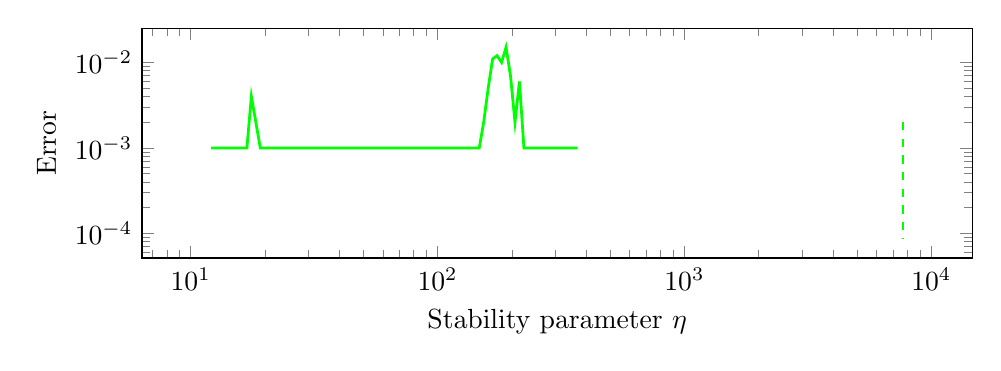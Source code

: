 \begin{tikzpicture}%
\begin{axis}[xmode=log,ymode=log,height=4.5cm,mark options={solid},xlabel={Stability parameter $\eta$},ylabel={Error},width=1\textwidth]%
\addplot[color=green,line width=1pt,solid] coordinates {%
(0.031,0.0)%
(0.033,0.0)%
(0.034,0.0)%
(0.036,0.0)%
(0.037,0.0)%
(0.038,0.0)%
(0.04,0.0)%
(0.042,0.0)%
(0.044,0.0)%
(0.045,0.0)%
(0.047,0.0)%
(0.049,0.0)%
(0.052,0.0)%
(0.054,0.0)%
(0.056,0.0)%
(0.058,0.0)%
(0.061,0.0)%
(0.063,0.0)%
(0.066,0.0)%
(0.069,0.0)%
(0.072,0.0)%
(0.075,0.0)%
(0.078,0.0)%
(0.082,0.0)%
(0.085,0.0)%
(0.089,0.0)%
(0.092,0.0)%
(0.096,0.0)%
(0.1,0.0)%
(0.105,0.0)%
(0.109,0.0)%
(0.114,0.0)%
(0.119,0.0)%
(0.124,0.0)%
(0.129,0.0)%
(0.134,0.0)%
(0.14,0.0)%
(0.146,0.0)%
(0.152,0.0)%
(0.159,0.0)%
(0.165,0.0)%
(0.172,0.0)%
(0.18,0.0)%
(0.188,0.0)%
(0.196,0.0)%
(0.204,0.0)%
(0.212,0.0)%
(0.221,0.0)%
(0.231,0.0)%
(0.241,0.0)%
(0.251,0.0)%
(0.262,0.0)%
(0.273,0.0)%
(0.284,0.0)%
(0.297,0.0)%
(0.309,0.0)%
(0.322,0.0)%
(0.336,0.0)%
(0.35,0.0)%
(0.365,0.0)%
(0.381,0.0)%
(0.397,0.0)%
(0.414,0.0)%
(0.432,0.0)%
(0.45,0.0)%
(0.469,0.0)%
(0.489,0.0)%
(0.51,0.0)%
(0.532,0.0)%
(0.554,0.0)%
(0.578,0.0)%
(0.602,0.0)%
(0.628,0.0)%
(0.655,0.0)%
(0.683,0.0)%
(0.712,0.0)%
(0.742,0.0)%
(0.773,0.0)%
(0.806,0.0)%
(0.841,0.0)%
(0.876,0.0)%
(0.914,0.0)%
(0.953,0.0)%
(0.993,0.0)%
(1.035,0.0)%
(1.079,0.0)%
(1.125,0.0)%
(1.173,0.0)%
(1.223,0.0)%
(1.275,0.0)%
(1.33,0.0)%
(1.386,0.0)%
(1.445,0.0)%
(1.507,0.0)%
(1.571,0.0)%
(1.637,0.0)%
(1.707,0.0)%
(1.78,0.0)%
(1.855,0.0)%
(1.934,0.0)%
(2.017,0.0)%
(2.102,0.0)%
(2.192,0.0)%
(2.285,0.0)%
(2.382,0.0)%
(2.484,0.0)%
(2.59,0.0)%
(2.7,0.0)%
(2.815,0.0)%
(2.934,0.0)%
(3.059,0.0)%
(3.189,0.0)%
(3.325,0.0)%
(3.467,0.0)%
(3.614,0.0)%
(3.768,0.0)%
(3.928,0.0)%
(4.096,0.0)%
(4.27,0.0)%
(4.452,0.0)%
(4.641,0.0)%
(4.838,0.0)%
(5.044,0.0)%
(5.259,0.0)%
(5.483,0.0)%
(5.716,0.0)%
(5.959,0.0)%
(6.213,0.0)%
(6.477,0.0)%
(6.753,0.0)%
(7.04,0.0)%
(7.34,0.0)%
(7.652,0.0)%
(7.978,0.0)%
(8.317,0.0)%
(8.671,0.0)%
(9.04,0.0)%
(9.425,0.0)%
(9.826,0.0)%
(10.244,0.0)%
(10.68,0.0)%
(11.134,0.0)%
(11.608,0.0)%
(12.102,0.001)%
(12.617,0.001)%
(13.154,0.001)%
(13.714,0.001)%
(14.297,0.001)%
(14.906,0.001)%
(15.54,0.001)%
(16.201,0.001)%
(16.891,0.001)%
(17.609,0.004)%
(18.359,0.002)%
(19.14,0.001)%
(19.955,0.001)%
(20.804,0.001)%
(21.689,0.001)%
(22.612,0.001)%
(23.574,0.001)%
(24.577,0.001)%
(25.623,0.001)%
(26.713,0.0)%
(27.85,0.0)%
(29.035,0.0)%
(30.27,0.0)%
(31.559,0.0)%
(32.901,0.0)%
(34.301,0.0)%
(35.761,0.0)%
(37.283,0.0)%
(38.869,0.001)%
(40.523,0.001)%
(42.248,0.001)%
(44.045,0.001)%
(45.92,0.001)%
(47.874,0.001)%
(49.911,0.001)%
(52.035,0.001)%
(54.249,0.001)%
(56.557,0.001)%
(58.964,0.001)%
(61.473,0.001)%
(64.089,0.001)%
(66.816,0.001)%
(69.659,0.001)%
(72.623,0.001)%
(75.714,0.001)%
(78.936,0.001)%
(82.295,0.001)%
(85.796,0.001)%
(89.447,0.001)%
(93.253,0.001)%
(97.222,0.001)%
(101.359,0.001)%
(105.672,0.001)%
(110.168,0.001)%
(114.856,0.001)%
(119.744,0.001)%
(124.839,0.001)%
(130.151,0.001)%
(135.69,0.001)%
(141.464,0.001)%
(147.484,0.001)%
(153.759,0.002)%
(160.302,0.005)%
(167.123,0.011)%
(174.235,0.012)%
(181.649,0.01)%
(189.379,0.015)%
(197.437,0.007)%
(205.839,0.002)%
(214.598,0.006)%
(223.729,0.001)%
(233.25,0.001)%
(243.175,0.001)%
(253.523,0.001)%
(264.311,0.001)%
(275.558,0.001)%
(287.284,0.001)%
(299.508,0.001)%
(312.253,0.001)%
(325.539,0.001)%
(339.392,0.001)%
(353.834,0.001)%
(368.893,0.001)%
(384.589,0.0)%
(400.954,0.0)%
(418.016,0.0)%
(435.805,0.0)%
(454.349,0.0)%
(473.683,0.0)%
(493.84,0.0)%
(514.854,0.0)%
(536.762,0.0)%
(559.6,0.0)%
(583.414,0.0)%
(608.24,0.0)%
(634.122,0.0)%
(661.107,0.0)%
(689.238,0.0)%
(718.566,0.0)%
(749.142,0.0)%
(781.021,0.0)%
(814.256,0.0)%
(848.906,0.0)%
(885.027,0.0)%
(922.688,0.0)%
(961.952,0.0)%
(1002.883,0.0)%
(1045.558,0.0)%
(1090.051,0.0)%
(1136.435,0.0)%
(1184.794,0.0)%
(1235.21,0.0)%
(1287.773,0.0)%
(1342.57,0.0)%
(1399.699,0.0)%
(1459.261,0.0)%
(1521.357,0.0)%
(1586.093,0.0)%
(1653.587,0.0)%
(1723.952,0.0)%
(1797.309,0.0)%
(1873.789,0.0)%
(1953.523,0.0)%
(2036.653,0.0)%
(2123.318,0.0)%
(2213.67,0.0)%
(2307.869,0.0)%
(2406.074,0.0)%
(2508.458,0.0)%
(2615.2,0.0)%
(2726.483,0.0)%
(2842.502,0.0)%
(2963.459,0.0)%
(3089.562,0.0)%
(3221.024,0.0)%
(3358.08,0.0)%
(3500.992,0.0)%
(3649.952,0.0)%
(3805.28,0.0)%
(3967.2,0.0)%
(4136.032,0.0)%
(4312.032,0.0)%
(4495.52,0.0)%
(4686.816,0.0)%
(4886.24,0.0)%
(5094.176,0.0)%
(5310.944,0.0)%
(5536.928,0.0)%
(5772.544,0.0)%
(6018.176,0.0)%
(6274.272,0.0)%
(6541.248,0.0)%
(6819.584,0.0)%
(7109.792,0.0)%
(7412.32,0.0)%
(7727.744,0.0)%
(8056.576,0.0)%
(8399.424,0.0)%
(8756.832,0.0)%
(9129.44,0.0)%
(9517.92,0.0)%
(9922.944,0.0)%
(10345.184,0.0)%
(10785.408,0.0)%
(11244.352,0.0)%
(11722.848,0.0)%
(12221.664,0.0)%
(12741.728,0.0)%
(13283.936,0.0)%
(13849.216,0.0)%
(14438.528,0.0)%
(15052.928,0.0)%
(15693.472,0.0)%
(16361.248,0.0)%
(17057.472,0.0)%
(17783.328,0.0)%
(18540.032,0.0)%
(19328.96,0.0)%
(20151.456,0.0)%
(21008.96,0.0)%
(21902.944,0.0)%
(22834.976,0.0)%
(23806.656,0.0)%
(24819.712,0.0)%
(25875.84,0.0)%
(26976.928,0.0)%
(28124.864,0.0)%
(29321.664,0.0)%
(30569.376,0.0)%
(31870.176,0.0)%
(33226.24,0.0)%
(34640.32,0.0)%
(36114.24,0.0)%
(37650.88,0.0)%
(39253.12,0.0)%
(40923.52,0.0)%
(42664.96,0.0)%
(44480.32,0.0)%
(46373.12,0.0)%
(48346.56,0.0)%
(50403.84,0.0)%
(52548.48,0.0)%
(54784.64,0.0)%
(57115.84,0.0)%
(59546.24,0.0)%
(62080.0,0.0)%
(64721.92,0.0)%
(67475.84,0.0)%
(70347.2,0.0)%
(73340.48,0.0)%
(76461.44,0.0)%
(79715.2,0.0)%
(83107.2,0.0)%
(86643.52,0.0)%
(90330.56,0.0)%
(94174.4,0.0)%
(98181.76,0.0)%
(102359.68,0.0)%
(106715.2,0.0)%
(111256.32,0.0)%
(115990.4,0.0)%
(120926.08,0.0)%
(126072.0,0.0)%
(131436.8,0.0)%
(137029.76,0.0)%
(142860.48,0.0)%
(148939.84,0.0)%
(155277.44,0.0)%
(161884.8,0.0)%
(168773.44,0.0)%
(175955.2,0.0)%
(183442.56,0.0)%
(191248.64,0.0)%
(199386.88,0.0)%
(207871.36,0.0)%
(216716.8,0.0)%
(225938.56,0.0)%
(235552.96,0.0)%
(245576.32,0.0)%
(256026.24,0.0)%
(266920.64,0.0)%
(278279.04,0.0)%
(290120.32,0.0)%
(302465.92,0.0)%
(315336.64,0.0)%
(328755.2,0.0)%
(342745.6,0.0)%
(357328.0,0.0)%
(372534.4,0.0)%
(388387.2,0.0)%
(404912.0,0.0)%
(422144.0,0.0)%
(440105.6,0.0)%
(458835.2,0.0)%
(478358.4,0.0)%
(498713.6,0.0)%
(519936.0,0.0)%
(542060.8,0.0)%
(565126.4,0.0)%
(589174.4,0.0)%
(614246.4,0.0)%
(640384.0,0.0)%
(667635.2,0.0)%
(696044.8,0.0)%
(725660.8,0.0)%
(756540.8,0.0)%
(788732.8,0.0)%
(822297.6,0.0)%
(857286.4,0.0)%
(893766.4,0.0)%
(931798.4,0.0)%
(971449.6,0.0)%
(1012787.2,0.0)%
(1055884.8,0.0)%
(1100816.0,0.0)%
(1147657.6,0.0)%
(1196492.8,0.0)%
(1247408.0,0.0)%
(1300486.4,0.0)%
(1355827.2,0.0)%
(1413520.0,0.0)%
(1473670.4,0.0)%
(1536377.6,0.0)%
(1601756.8,0.0)%
(1669913.6,0.0)%
(1740972.8,0.0)%
(1815056.0,0.0)%
(1892291.2,0.0)%
(1972812.8,0.0)%
(2056761.6,0.0)%
(2144284.8,0.0)%
(2235529.6,0.0)%
(2330656.0,0.0)%
(2429830.4,0.0)%
(2533228.8,0.0)%
(2641024.0,0.0)%
(2753404.8,0.0)%
(2870569.6,0.0)%
(2992720.0,0.0)%
(3120067.2,0.0)%
(3252832.0,0.0)%
(3391264.0,0.0)%
(3535552.0,0.0)%
(3686016.0,0.0)%
(3842848.0,0.0)%
(4006368.0,0.0)%
(4176864.0,0.0)%
(4354592.0,0.0)%
(4539904.0,0.0)%
(4733088.0,0.0)%
(4934496.0,0.0)%
(5144448.0,0.0)%
(5363360.0,0.0)%
(5591584.0,0.0)%
(5829536.0,0.0)%
(6077600.0,0.0)%
(6336224.0,0.0)%
(6605856.0,0.0)%
(6886944.0,0.0)%
(7180000.0,0.0)%
(7485536.0,0.0)%
(7804064.0,0.0)%
(8136128.0,0.0)%
(8482336.0,0.0)%
(8843296.0,0.0)%
(9219584.0,0.0)%
(9611904.0,0.0)%
(10020928.0,0.0)%
(10447360.0,0.0)%
(10891904.0,0.0)%
(11355392.0,0.0)%
(11838592.0,0.0)%
(12342368.0,0.0)%
(12867552.0,0.0)%
(13415104.0,0.0)%
(13985952.0,0.0)%
(14581088.0,0.0)%
(15201568.0,0.0)%
(15848416.0,0.0)%
(16522816.0,0.0)%
(17225888.0,0.0)%
(17958912.0,0.0)%
(18723104.0,0.0)%
(19519840.0,0.0)%
(20350432.0,0.0)%
(21216416.0,0.0)%
(22119232.0,0.0)%
(23060448.0,0.0)%
(24041728.0,0.0)%
(25064768.0,0.0)%
(26131360.0,0.0)%
(27243328.0,0.0)%
(28402592.0,0.0)%
(29611200.0,0.0)%
(30871232.0,0.0)%
(32184960.0,0.0)%
(33554560.0,0.0)%
};%
%
%
\addplot[color=green,line width=1pt,dashed] coordinates {%
(7680.0,0.002)%
(7680.0,0.002)%
(7680.0,0.002)%
(7680.0,0.002)%
(7680.0,0.002)%
(7680.0,0.002)%
(7680.0,0.002)%
(7680.0,0.002)%
(7680.0,0.002)%
(7680.0,0.002)%
(7680.0,0.002)%
(7680.0,0.002)%
(7680.0,0.002)%
(7680.0,0.002)%
(7680.0,0.002)%
(7680.0,0.002)%
(7680.0,0.002)%
(7680.0,0.002)%
(7680.0,0.002)%
(7680.0,0.002)%
(7680.0,0.002)%
(7680.0,0.002)%
(7680.0,0.002)%
(7680.0,0.002)%
(7680.0,0.002)%
(7680.0,0.002)%
(7680.0,0.002)%
(7680.0,0.002)%
(7680.0,0.002)%
(7680.0,0.002)%
(7680.0,0.002)%
(7680.0,0.002)%
(7680.0,0.002)%
(7680.0,0.002)%
(7680.0,0.002)%
(7680.0,0.002)%
(7680.0,0.002)%
(7680.0,0.002)%
(7680.0,0.002)%
(7680.0,0.002)%
(7680.0,0.002)%
(7680.0,0.002)%
(7680.0,0.002)%
(7680.0,0.002)%
(7680.0,0.002)%
(7680.0,0.002)%
(7680.0,0.002)%
(7680.0,0.002)%
(7680.0,0.002)%
(7680.0,0.002)%
(7680.0,0.002)%
(7680.0,0.002)%
(7680.0,0.002)%
(7680.0,0.002)%
(7680.0,0.002)%
(7680.0,0.002)%
(7680.0,0.002)%
(7680.0,0.002)%
(7680.0,0.002)%
(7680.0,0.002)%
(7680.0,0.002)%
(7680.0,0.002)%
(7680.0,0.002)%
(7680.0,0.002)%
(7680.0,0.002)%
(7680.0,0.002)%
(7680.0,0.002)%
(7680.0,0.002)%
(7680.0,0.002)%
(7680.0,0.002)%
(7680.0,0.002)%
(7680.0,0.002)%
(7680.0,0.002)%
(7680.0,0.002)%
(7680.0,0.002)%
(7680.0,0.002)%
(7680.0,0.002)%
(7680.0,0.002)%
(7680.0,0.002)%
(7680.0,0.002)%
(7680.0,0.002)%
(7680.0,0.002)%
(7680.0,0.002)%
(7680.0,0.002)%
(7680.0,0.002)%
(7680.0,0.002)%
(7680.0,0.002)%
(7680.0,0.002)%
(7680.0,0.002)%
(7680.0,0.002)%
(7680.0,0.002)%
(7680.0,0.002)%
(7680.0,0.002)%
(7680.0,0.002)%
(7680.0,0.002)%
(7680.0,0.002)%
(7680.0,0.002)%
(7680.0,0.002)%
(7680.0,0.002)%
(7680.0,0.002)%
(7680.0,0.002)%
(7680.0,0.002)%
(7680.0,0.002)%
(7680.0,0.002)%
(7680.0,0.002)%
(7680.0,0.002)%
(7680.0,0.002)%
(7680.0,0.002)%
(7680.0,0.002)%
(7680.0,0.002)%
(7680.0,0.002)%
(7680.0,0.002)%
(7680.0,0.002)%
(7680.0,0.002)%
(7680.0,0.002)%
(7680.0,0.002)%
(7680.0,0.002)%
(7680.0,0.002)%
(7680.0,0.002)%
(7680.0,0.002)%
(7680.0,0.002)%
(7680.0,0.002)%
(7680.0,0.002)%
(7680.0,0.002)%
(7680.0,0.002)%
(7680.0,0.002)%
(7680.0,0.002)%
(7680.0,0.002)%
(7680.0,0.002)%
(7680.0,0.002)%
(7680.0,0.002)%
(7680.0,0.002)%
(7680.0,0.002)%
(7680.0,0.002)%
(7680.0,0.002)%
(7680.0,0.002)%
(7680.0,0.002)%
(7680.0,0.002)%
(7680.0,0.002)%
(7680.0,0.002)%
(7680.0,0.002)%
(7680.0,0.002)%
(7680.0,0.002)%
(7680.0,0.002)%
(7680.0,0.002)%
(7680.0,0.002)%
(7680.0,0.002)%
(7680.0,0.002)%
(7680.0,0.002)%
(7680.0,0.002)%
(7680.0,0.002)%
(7680.0,0.002)%
(7680.0,0.002)%
(7680.0,0.002)%
(7680.0,0.002)%
(7680.0,0.002)%
(7680.0,0.002)%
(7680.0,0.002)%
(7680.0,0.002)%
(7680.0,0.001)%
(7680.0,0.001)%
(7680.0,0.001)%
(7680.0,0.001)%
(7680.0,0.001)%
(7680.0,0.001)%
(7680.0,0.001)%
(7680.0,0.001)%
(7680.0,0.001)%
(7680.0,0.001)%
(7680.0,0.001)%
(7680.0,0.001)%
(7680.0,0.001)%
(7680.0,0.001)%
(7680.0,0.001)%
(7680.0,0.001)%
(7680.0,0.001)%
(7680.0,0.001)%
(7680.0,0.001)%
(7680.0,0.001)%
(7680.0,0.001)%
(7680.0,0.001)%
(7680.0,0.001)%
(7680.0,0.001)%
(7680.0,0.001)%
(7680.0,0.001)%
(7680.0,0.001)%
(7680.0,0.001)%
(7680.0,0.001)%
(7680.0,0.001)%
(7680.0,0.001)%
(7680.0,0.001)%
(7680.0,0.001)%
(7680.0,0.001)%
(7680.0,0.001)%
(7680.0,0.001)%
(7680.0,0.001)%
(7680.0,0.001)%
(7680.0,0.001)%
(7680.0,0.001)%
(7680.0,0.001)%
(7680.0,0.001)%
(7680.0,0.001)%
(7680.0,0.001)%
(7680.0,0.001)%
(7680.0,0.001)%
(7680.0,0.001)%
(7680.0,0.001)%
(7680.0,0.001)%
(7680.0,0.001)%
(7680.0,0.001)%
(7680.0,0.001)%
(7680.0,0.001)%
(7680.0,0.001)%
(7680.0,0.001)%
(7680.0,0.001)%
(7680.0,0.001)%
(7680.0,0.001)%
(7680.0,0.001)%
(7680.0,0.001)%
(7680.0,0.001)%
(7680.0,0.001)%
(7680.0,0.001)%
(7680.0,0.001)%
(7680.0,0.001)%
(7680.0,0.001)%
(7680.0,0.001)%
(7680.0,0.001)%
(7680.0,0.001)%
(7680.0,0.001)%
(7680.0,0.001)%
(7680.0,0.001)%
(7680.0,0.001)%
(7680.0,0.001)%
(7680.0,0.001)%
(7680.0,0.001)%
(7680.0,0.001)%
(7680.0,0.001)%
(7680.0,0.001)%
(7680.0,0.001)%
(7680.0,0.001)%
(7680.0,0.001)%
(7680.0,0.001)%
(7680.0,0.001)%
(7680.0,0.001)%
(7680.0,0.001)%
(7680.0,0.001)%
(7680.0,0.001)%
(7680.0,0.001)%
(7680.0,0.001)%
(7680.0,0.001)%
(7680.0,0.001)%
(7680.0,0.001)%
(7680.0,0.001)%
(7680.0,0.001)%
(7680.0,0.001)%
(7680.0,0.001)%
(7680.0,0.001)%
(7680.0,0.001)%
(7680.0,0.001)%
(7680.0,0.001)%
(7680.0,0.001)%
(7680.0,0.001)%
(7680.0,0.001)%
(7680.0,0.001)%
(7680.0,0.001)%
(7680.0,0.001)%
(7680.0,0.001)%
(7680.0,0.001)%
(7680.0,0.001)%
(7680.0,0.001)%
(7680.0,0.001)%
(7680.0,0.001)%
(7680.0,0.001)%
(7680.0,0.001)%
(7680.0,0.001)%
(7680.0,0.001)%
(7680.0,0.001)%
(7680.0,0.001)%
(7680.0,0.001)%
(7680.0,0.001)%
(7680.0,0.001)%
(7680.0,0.001)%
(7680.0,0.001)%
(7680.0,0.001)%
(7680.0,0.001)%
(7680.0,0.001)%
(7680.0,0.001)%
(7680.0,0.001)%
(7680.0,0.001)%
(7680.0,0.001)%
(7680.0,0.001)%
(7680.0,0.001)%
(7680.0,0.001)%
(7680.0,0.001)%
(7680.0,0.001)%
(7680.0,0.001)%
(7680.0,0.001)%
(7680.0,0.001)%
(7680.0,0.001)%
(7680.0,0.001)%
(7680.0,0.001)%
(7680.0,0.001)%
(7680.0,0.001)%
(7680.0,0.001)%
(7680.0,0.001)%
(7680.0,0.001)%
(7680.0,0.001)%
(7680.0,0.001)%
(7680.0,0.001)%
(7680.0,0.001)%
(7680.0,0.001)%
(7680.0,0.001)%
(7680.0,0.001)%
(7680.0,0.001)%
(7680.0,0.001)%
(7680.0,0.001)%
(7680.0,0.001)%
(7680.0,0.001)%
(7680.0,0.001)%
(7680.0,0.001)%
(7680.0,0.001)%
(7680.0,0.001)%
(7680.0,0.001)%
(7680.0,0.001)%
(7680.0,0.001)%
(7680.0,0.001)%
(7680.0,0.001)%
(7680.0,0.001)%
(7680.0,0.001)%
(7680.0,0.001)%
(7680.0,0.001)%
(7680.0,0.001)%
(7680.0,0.001)%
(7680.0,0.001)%
(7680.0,0.001)%
(7680.0,0.001)%
(7680.0,0.001)%
(7680.0,0.001)%
(7680.0,0.001)%
(7680.0,0.001)%
(7680.0,0.001)%
(7680.0,0.001)%
(7680.0,0.001)%
(7680.0,0.001)%
(7680.0,0.001)%
(7680.0,0.001)%
(7680.0,0.001)%
(7680.0,0.001)%
(7680.0,0.001)%
(7680.0,0.001)%
(7680.0,0.001)%
(7680.0,0.001)%
(7680.0,0.001)%
(7680.0,0.001)%
(7680.0,0.001)%
(7680.0,0.001)%
(7680.0,0.001)%
(7680.0,0.001)%
(7680.0,0.001)%
(7680.0,0.001)%
(7680.0,0.001)%
(7680.0,0.001)%
(7680.0,0.001)%
(7680.0,0.001)%
(7680.0,0.001)%
(7680.0,0.001)%
(7680.0,0.001)%
(7680.0,0.001)%
(7680.0,0.001)%
(7680.0,0.001)%
(7680.0,0.001)%
(7680.0,0.001)%
(7680.0,0.001)%
(7680.0,0.001)%
(7680.0,0.001)%
(7680.0,0.001)%
(7680.0,0.001)%
(7680.0,0.001)%
(7680.0,0.001)%
(7680.0,0.001)%
(7680.0,0.001)%
(7680.0,0.001)%
(7680.0,0.001)%
(7680.0,0.001)%
(7680.0,0.001)%
(7680.0,0.001)%
(7680.0,0.001)%
(7680.0,0.001)%
(7680.0,0.001)%
(7680.0,0.001)%
(7680.0,0.001)%
(7680.0,0.001)%
(7680.0,0.001)%
(7680.0,0.001)%
(7680.0,0.001)%
(7680.0,0.001)%
(7680.0,0.001)%
(7680.0,0.001)%
(7680.0,0.001)%
(7680.0,0.001)%
(7680.0,0.0)%
(7680.0,0.0)%
(7680.0,0.0)%
(7680.0,0.0)%
(7680.0,0.0)%
(7680.0,0.0)%
(7680.0,0.0)%
(7680.0,0.0)%
(7680.0,0.0)%
(7680.0,0.0)%
(7680.0,0.0)%
(7680.0,0.0)%
(7680.0,0.0)%
(7680.0,0.0)%
(7680.0,0.0)%
(7680.0,0.0)%
(7680.0,0.0)%
(7680.0,0.0)%
(7680.0,0.0)%
(7680.0,0.0)%
(7680.0,0.0)%
(7680.0,0.0)%
(7680.0,0.0)%
(7680.0,0.0)%
(7680.0,0.0)%
(7680.0,0.0)%
(7680.0,0.0)%
(7680.0,0.0)%
(7680.0,0.0)%
(7680.0,0.0)%
(7680.0,0.0)%
(7680.0,0.0)%
(7680.0,0.0)%
(7680.0,0.0)%
(7680.0,0.0)%
(7680.0,0.0)%
(7680.0,0.0)%
(7680.0,0.0)%
(7680.0,0.0)%
(7680.0,0.0)%
(7680.0,0.0)%
(7680.0,0.0)%
(7680.0,0.0)%
(7680.0,0.0)%
(7680.0,0.0)%
(7680.0,0.0)%
(7680.0,0.0)%
(7680.0,0.0)%
(7680.0,0.0)%
(7680.0,0.0)%
(7680.0,0.0)%
(7680.0,0.0)%
(7680.0,0.0)%
(7680.0,0.0)%
(7680.0,0.0)%
(7680.0,0.0)%
(7680.0,0.0)%
(7680.0,0.0)%
(7680.0,0.0)%
(7680.0,0.0)%
(7680.0,0.0)%
(7680.0,0.0)%
(7680.0,0.0)%
(7680.0,0.0)%
(7680.0,0.0)%
(7680.0,0.0)%
(7680.0,0.0)%
(7680.0,0.0)%
(7680.0,0.0)%
(7680.0,0.0)%
(7680.0,0.0)%
(7680.0,0.0)%
(7680.0,0.0)%
(7680.0,0.0)%
(7680.0,0.0)%
(7680.0,0.0)%
(7680.0,0.0)%
(7680.0,0.0)%
(7680.0,0.0)%
(7680.0,0.0)%
(7680.0,0.0)%
(7680.0,0.0)%
(7680.0,0.0)%
(7680.0,0.0)%
(7680.0,0.0)%
(7680.0,0.0)%
(7680.0,0.0)%
(7680.0,0.0)%
(7680.0,0.0)%
(7680.0,0.0)%
(7680.0,0.0)%
(7680.0,0.0)%
(7680.0,0.0)%
(7680.0,0.0)%
(7680.0,0.0)%
(7680.0,0.0)%
(7680.0,9.873e-05)%
(7680.0,9.458e-05)%
(7680.0,9.043e-05)%
(7680.0,8.628e-05)%
};%
%
%
\end{axis}%
\end{tikzpicture}%
